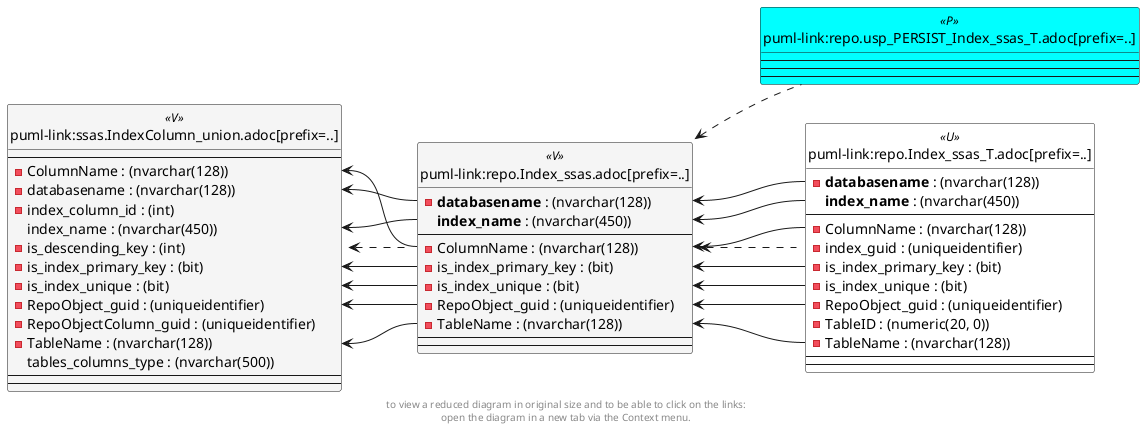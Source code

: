 @startuml
left to right direction
'top to bottom direction
hide circle
'avoide "." issues:
set namespaceSeparator none


skinparam class {
  BackgroundColor White
  BackgroundColor<<FN>> Yellow
  BackgroundColor<<FS>> Yellow
  BackgroundColor<<FT>> LightGray
  BackgroundColor<<IF>> Yellow
  BackgroundColor<<IS>> Yellow
  BackgroundColor<<P>> Aqua
  BackgroundColor<<PC>> Aqua
  BackgroundColor<<SN>> Yellow
  BackgroundColor<<SO>> SlateBlue
  BackgroundColor<<TF>> LightGray
  BackgroundColor<<TR>> Tomato
  BackgroundColor<<U>> White
  BackgroundColor<<V>> WhiteSmoke
  BackgroundColor<<X>> Aqua
}


entity "puml-link:repo.Index_ssas.adoc[prefix=..]" as repo.Index_ssas << V >> {
  - **databasename** : (nvarchar(128))
  **index_name** : (nvarchar(450))
  --
  - ColumnName : (nvarchar(128))
  - is_index_primary_key : (bit)
  - is_index_unique : (bit)
  - RepoObject_guid : (uniqueidentifier)
  - TableName : (nvarchar(128))
  --
  --
}

entity "puml-link:repo.Index_ssas_T.adoc[prefix=..]" as repo.Index_ssas_T << U >> {
  - **databasename** : (nvarchar(128))
  **index_name** : (nvarchar(450))
  --
  - ColumnName : (nvarchar(128))
  - index_guid : (uniqueidentifier)
  - is_index_primary_key : (bit)
  - is_index_unique : (bit)
  - RepoObject_guid : (uniqueidentifier)
  - TableID : (numeric(20, 0))
  - TableName : (nvarchar(128))
  --
  --
}

entity "puml-link:repo.usp_PERSIST_Index_ssas_T.adoc[prefix=..]" as repo.usp_PERSIST_Index_ssas_T << P >> {
  --
  --
  --
}

entity "puml-link:ssas.IndexColumn_union.adoc[prefix=..]" as ssas.IndexColumn_union << V >> {
  --
  - ColumnName : (nvarchar(128))
  - databasename : (nvarchar(128))
  - index_column_id : (int)
  index_name : (nvarchar(450))
  - is_descending_key : (int)
  - is_index_primary_key : (bit)
  - is_index_unique : (bit)
  - RepoObject_guid : (uniqueidentifier)
  - RepoObjectColumn_guid : (uniqueidentifier)
  - TableName : (nvarchar(128))
  tables_columns_type : (nvarchar(500))
  --
  --
}

repo.Index_ssas <.. repo.Index_ssas_T
repo.Index_ssas <.. repo.usp_PERSIST_Index_ssas_T
ssas.IndexColumn_union <.. repo.Index_ssas
repo.Index_ssas::ColumnName <-- repo.Index_ssas_T::ColumnName
repo.Index_ssas::databasename <-- repo.Index_ssas_T::databasename
repo.Index_ssas::index_name <-- repo.Index_ssas_T::index_name
repo.Index_ssas::is_index_primary_key <-- repo.Index_ssas_T::is_index_primary_key
repo.Index_ssas::is_index_unique <-- repo.Index_ssas_T::is_index_unique
repo.Index_ssas::RepoObject_guid <-- repo.Index_ssas_T::RepoObject_guid
repo.Index_ssas::TableName <-- repo.Index_ssas_T::TableName
ssas.IndexColumn_union::ColumnName <-- repo.Index_ssas::ColumnName
ssas.IndexColumn_union::databasename <-- repo.Index_ssas::databasename
ssas.IndexColumn_union::index_name <-- repo.Index_ssas::index_name
ssas.IndexColumn_union::is_index_primary_key <-- repo.Index_ssas::is_index_primary_key
ssas.IndexColumn_union::is_index_unique <-- repo.Index_ssas::is_index_unique
ssas.IndexColumn_union::RepoObject_guid <-- repo.Index_ssas::RepoObject_guid
ssas.IndexColumn_union::TableName <-- repo.Index_ssas::TableName
footer
to view a reduced diagram in original size and to be able to click on the links:
open the diagram in a new tab via the Context menu.
end footer

@enduml


